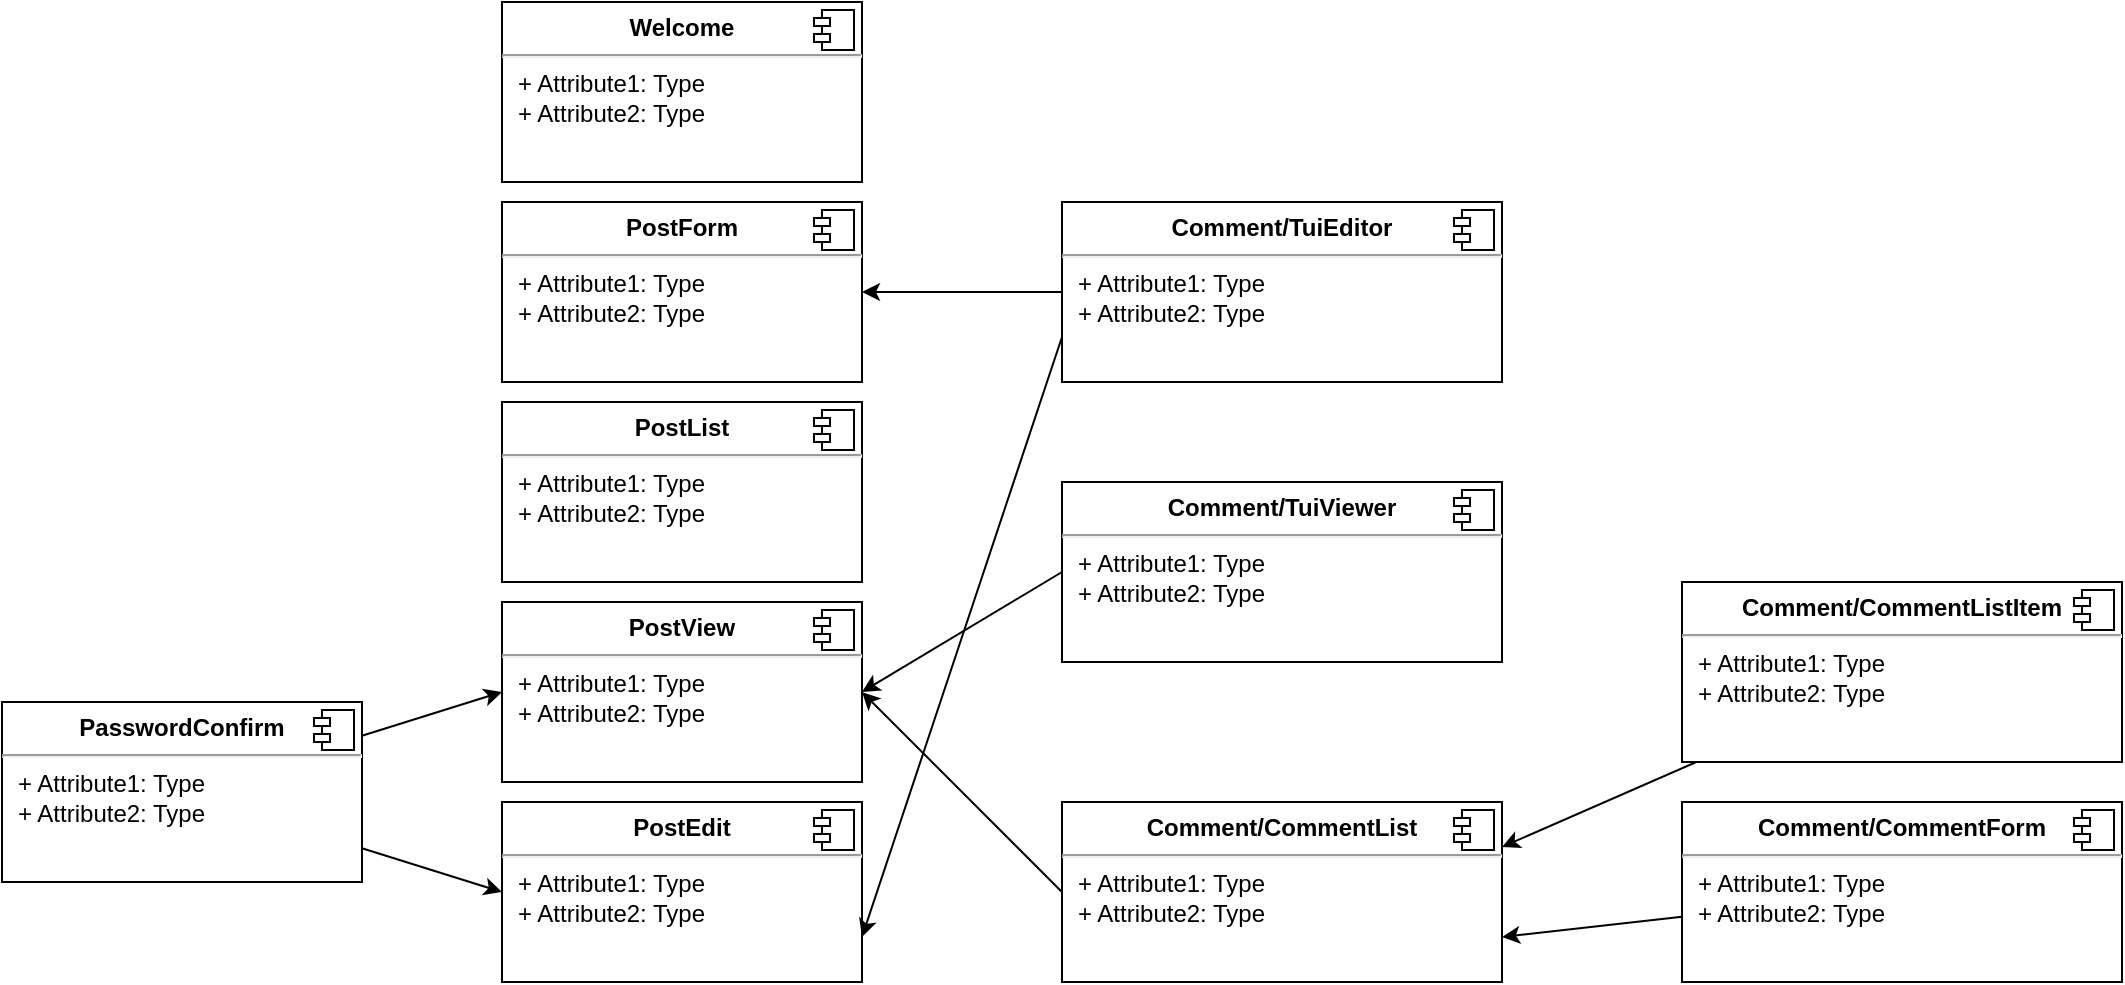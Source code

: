 <mxfile version="22.0.6" type="device">
  <diagram name="Page-1" id="5f0bae14-7c28-e335-631c-24af17079c00">
    <mxGraphModel dx="1366" dy="842" grid="0" gridSize="10" guides="1" tooltips="1" connect="1" arrows="1" fold="1" page="1" pageScale="1" pageWidth="1100" pageHeight="850" background="none" math="0" shadow="0">
      <root>
        <mxCell id="0" />
        <mxCell id="1" parent="0" />
        <mxCell id="1sqhGjA-Gwtv23IvC81j-1" value="&lt;p style=&quot;margin:0px;margin-top:6px;text-align:center;&quot;&gt;&lt;b&gt;Welcome&lt;/b&gt;&lt;/p&gt;&lt;hr&gt;&lt;p style=&quot;margin:0px;margin-left:8px;&quot;&gt;+ Attribute1: Type&lt;br&gt;+ Attribute2: Type&lt;/p&gt;" style="align=left;overflow=fill;html=1;dropTarget=0;whiteSpace=wrap;" vertex="1" parent="1">
          <mxGeometry x="260" y="100" width="180" height="90" as="geometry" />
        </mxCell>
        <mxCell id="1sqhGjA-Gwtv23IvC81j-2" value="" style="shape=component;jettyWidth=8;jettyHeight=4;" vertex="1" parent="1sqhGjA-Gwtv23IvC81j-1">
          <mxGeometry x="1" width="20" height="20" relative="1" as="geometry">
            <mxPoint x="-24" y="4" as="offset" />
          </mxGeometry>
        </mxCell>
        <mxCell id="1sqhGjA-Gwtv23IvC81j-3" value="&lt;p style=&quot;margin:0px;margin-top:6px;text-align:center;&quot;&gt;&lt;b&gt;PostForm&lt;/b&gt;&lt;/p&gt;&lt;hr&gt;&lt;p style=&quot;margin:0px;margin-left:8px;&quot;&gt;+ Attribute1: Type&lt;br&gt;+ Attribute2: Type&lt;/p&gt;" style="align=left;overflow=fill;html=1;dropTarget=0;whiteSpace=wrap;" vertex="1" parent="1">
          <mxGeometry x="260" y="200" width="180" height="90" as="geometry" />
        </mxCell>
        <mxCell id="1sqhGjA-Gwtv23IvC81j-4" value="" style="shape=component;jettyWidth=8;jettyHeight=4;" vertex="1" parent="1sqhGjA-Gwtv23IvC81j-3">
          <mxGeometry x="1" width="20" height="20" relative="1" as="geometry">
            <mxPoint x="-24" y="4" as="offset" />
          </mxGeometry>
        </mxCell>
        <mxCell id="1sqhGjA-Gwtv23IvC81j-5" value="&lt;p style=&quot;margin:0px;margin-top:6px;text-align:center;&quot;&gt;&lt;b&gt;PostList&lt;/b&gt;&lt;/p&gt;&lt;hr&gt;&lt;p style=&quot;margin:0px;margin-left:8px;&quot;&gt;+ Attribute1: Type&lt;br&gt;+ Attribute2: Type&lt;/p&gt;" style="align=left;overflow=fill;html=1;dropTarget=0;whiteSpace=wrap;" vertex="1" parent="1">
          <mxGeometry x="260" y="300" width="180" height="90" as="geometry" />
        </mxCell>
        <mxCell id="1sqhGjA-Gwtv23IvC81j-6" value="" style="shape=component;jettyWidth=8;jettyHeight=4;" vertex="1" parent="1sqhGjA-Gwtv23IvC81j-5">
          <mxGeometry x="1" width="20" height="20" relative="1" as="geometry">
            <mxPoint x="-24" y="4" as="offset" />
          </mxGeometry>
        </mxCell>
        <mxCell id="1sqhGjA-Gwtv23IvC81j-7" value="&lt;p style=&quot;margin:0px;margin-top:6px;text-align:center;&quot;&gt;&lt;b&gt;PostView&lt;/b&gt;&lt;/p&gt;&lt;hr&gt;&lt;p style=&quot;margin:0px;margin-left:8px;&quot;&gt;+ Attribute1: Type&lt;br&gt;+ Attribute2: Type&lt;/p&gt;" style="align=left;overflow=fill;html=1;dropTarget=0;whiteSpace=wrap;" vertex="1" parent="1">
          <mxGeometry x="260" y="400" width="180" height="90" as="geometry" />
        </mxCell>
        <mxCell id="1sqhGjA-Gwtv23IvC81j-8" value="" style="shape=component;jettyWidth=8;jettyHeight=4;" vertex="1" parent="1sqhGjA-Gwtv23IvC81j-7">
          <mxGeometry x="1" width="20" height="20" relative="1" as="geometry">
            <mxPoint x="-24" y="4" as="offset" />
          </mxGeometry>
        </mxCell>
        <mxCell id="1sqhGjA-Gwtv23IvC81j-9" value="&lt;p style=&quot;margin:0px;margin-top:6px;text-align:center;&quot;&gt;&lt;b&gt;PostEdit&lt;/b&gt;&lt;/p&gt;&lt;hr&gt;&lt;p style=&quot;margin:0px;margin-left:8px;&quot;&gt;+ Attribute1: Type&lt;br&gt;+ Attribute2: Type&lt;/p&gt;" style="align=left;overflow=fill;html=1;dropTarget=0;whiteSpace=wrap;" vertex="1" parent="1">
          <mxGeometry x="260" y="500" width="180" height="90" as="geometry" />
        </mxCell>
        <mxCell id="1sqhGjA-Gwtv23IvC81j-10" value="" style="shape=component;jettyWidth=8;jettyHeight=4;" vertex="1" parent="1sqhGjA-Gwtv23IvC81j-9">
          <mxGeometry x="1" width="20" height="20" relative="1" as="geometry">
            <mxPoint x="-24" y="4" as="offset" />
          </mxGeometry>
        </mxCell>
        <mxCell id="1sqhGjA-Gwtv23IvC81j-13" style="rounded=0;orthogonalLoop=1;jettySize=auto;html=1;entryX=0;entryY=0.5;entryDx=0;entryDy=0;" edge="1" parent="1" source="1sqhGjA-Gwtv23IvC81j-11" target="1sqhGjA-Gwtv23IvC81j-9">
          <mxGeometry relative="1" as="geometry">
            <mxPoint x="440" y="545" as="targetPoint" />
          </mxGeometry>
        </mxCell>
        <mxCell id="1sqhGjA-Gwtv23IvC81j-30" style="rounded=0;orthogonalLoop=1;jettySize=auto;html=1;entryX=0;entryY=0.5;entryDx=0;entryDy=0;" edge="1" parent="1" source="1sqhGjA-Gwtv23IvC81j-11" target="1sqhGjA-Gwtv23IvC81j-7">
          <mxGeometry relative="1" as="geometry" />
        </mxCell>
        <mxCell id="1sqhGjA-Gwtv23IvC81j-11" value="&lt;p style=&quot;margin:0px;margin-top:6px;text-align:center;&quot;&gt;&lt;b&gt;PasswordConfirm&lt;/b&gt;&lt;/p&gt;&lt;hr&gt;&lt;p style=&quot;margin:0px;margin-left:8px;&quot;&gt;+ Attribute1: Type&lt;br&gt;+ Attribute2: Type&lt;/p&gt;" style="align=left;overflow=fill;html=1;dropTarget=0;whiteSpace=wrap;" vertex="1" parent="1">
          <mxGeometry x="10" y="450" width="180" height="90" as="geometry" />
        </mxCell>
        <mxCell id="1sqhGjA-Gwtv23IvC81j-12" value="" style="shape=component;jettyWidth=8;jettyHeight=4;" vertex="1" parent="1sqhGjA-Gwtv23IvC81j-11">
          <mxGeometry x="1" width="20" height="20" relative="1" as="geometry">
            <mxPoint x="-24" y="4" as="offset" />
          </mxGeometry>
        </mxCell>
        <mxCell id="1sqhGjA-Gwtv23IvC81j-31" style="rounded=0;orthogonalLoop=1;jettySize=auto;html=1;entryX=1;entryY=0.5;entryDx=0;entryDy=0;exitX=0;exitY=0.5;exitDx=0;exitDy=0;" edge="1" parent="1" source="1sqhGjA-Gwtv23IvC81j-14" target="1sqhGjA-Gwtv23IvC81j-7">
          <mxGeometry relative="1" as="geometry" />
        </mxCell>
        <mxCell id="1sqhGjA-Gwtv23IvC81j-14" value="&lt;p style=&quot;margin:0px;margin-top:6px;text-align:center;&quot;&gt;&lt;b&gt;Comment/CommentList&lt;/b&gt;&lt;/p&gt;&lt;hr&gt;&lt;p style=&quot;margin:0px;margin-left:8px;&quot;&gt;+ Attribute1: Type&lt;br&gt;+ Attribute2: Type&lt;/p&gt;" style="align=left;overflow=fill;html=1;dropTarget=0;whiteSpace=wrap;" vertex="1" parent="1">
          <mxGeometry x="540" y="500" width="220" height="90" as="geometry" />
        </mxCell>
        <mxCell id="1sqhGjA-Gwtv23IvC81j-15" value="" style="shape=component;jettyWidth=8;jettyHeight=4;" vertex="1" parent="1sqhGjA-Gwtv23IvC81j-14">
          <mxGeometry x="1" width="20" height="20" relative="1" as="geometry">
            <mxPoint x="-24" y="4" as="offset" />
          </mxGeometry>
        </mxCell>
        <mxCell id="1sqhGjA-Gwtv23IvC81j-33" style="rounded=0;orthogonalLoop=1;jettySize=auto;html=1;entryX=1;entryY=0.75;entryDx=0;entryDy=0;exitX=0;exitY=0.75;exitDx=0;exitDy=0;" edge="1" parent="1" source="1sqhGjA-Gwtv23IvC81j-16" target="1sqhGjA-Gwtv23IvC81j-9">
          <mxGeometry relative="1" as="geometry" />
        </mxCell>
        <mxCell id="1sqhGjA-Gwtv23IvC81j-34" style="rounded=0;orthogonalLoop=1;jettySize=auto;html=1;entryX=1;entryY=0.5;entryDx=0;entryDy=0;" edge="1" parent="1" source="1sqhGjA-Gwtv23IvC81j-16" target="1sqhGjA-Gwtv23IvC81j-3">
          <mxGeometry relative="1" as="geometry" />
        </mxCell>
        <mxCell id="1sqhGjA-Gwtv23IvC81j-16" value="&lt;p style=&quot;margin:0px;margin-top:6px;text-align:center;&quot;&gt;&lt;b&gt;Comment/TuiEditor&lt;/b&gt;&lt;/p&gt;&lt;hr&gt;&lt;p style=&quot;margin:0px;margin-left:8px;&quot;&gt;+ Attribute1: Type&lt;br&gt;+ Attribute2: Type&lt;/p&gt;" style="align=left;overflow=fill;html=1;dropTarget=0;whiteSpace=wrap;" vertex="1" parent="1">
          <mxGeometry x="540" y="200" width="220" height="90" as="geometry" />
        </mxCell>
        <mxCell id="1sqhGjA-Gwtv23IvC81j-17" value="" style="shape=component;jettyWidth=8;jettyHeight=4;" vertex="1" parent="1sqhGjA-Gwtv23IvC81j-16">
          <mxGeometry x="1" width="20" height="20" relative="1" as="geometry">
            <mxPoint x="-24" y="4" as="offset" />
          </mxGeometry>
        </mxCell>
        <mxCell id="1sqhGjA-Gwtv23IvC81j-32" style="rounded=0;orthogonalLoop=1;jettySize=auto;html=1;entryX=1;entryY=0.5;entryDx=0;entryDy=0;exitX=0;exitY=0.5;exitDx=0;exitDy=0;" edge="1" parent="1" source="1sqhGjA-Gwtv23IvC81j-18" target="1sqhGjA-Gwtv23IvC81j-7">
          <mxGeometry relative="1" as="geometry" />
        </mxCell>
        <mxCell id="1sqhGjA-Gwtv23IvC81j-18" value="&lt;p style=&quot;margin:0px;margin-top:6px;text-align:center;&quot;&gt;&lt;b&gt;Comment/TuiViewer&lt;/b&gt;&lt;/p&gt;&lt;hr&gt;&lt;p style=&quot;margin:0px;margin-left:8px;&quot;&gt;+ Attribute1: Type&lt;br&gt;+ Attribute2: Type&lt;/p&gt;" style="align=left;overflow=fill;html=1;dropTarget=0;whiteSpace=wrap;" vertex="1" parent="1">
          <mxGeometry x="540" y="340" width="220" height="90" as="geometry" />
        </mxCell>
        <mxCell id="1sqhGjA-Gwtv23IvC81j-19" value="" style="shape=component;jettyWidth=8;jettyHeight=4;" vertex="1" parent="1sqhGjA-Gwtv23IvC81j-18">
          <mxGeometry x="1" width="20" height="20" relative="1" as="geometry">
            <mxPoint x="-24" y="4" as="offset" />
          </mxGeometry>
        </mxCell>
        <mxCell id="1sqhGjA-Gwtv23IvC81j-29" value="" style="rounded=0;orthogonalLoop=1;jettySize=auto;html=1;entryX=1;entryY=0.75;entryDx=0;entryDy=0;" edge="1" parent="1" source="1sqhGjA-Gwtv23IvC81j-20" target="1sqhGjA-Gwtv23IvC81j-14">
          <mxGeometry relative="1" as="geometry" />
        </mxCell>
        <mxCell id="1sqhGjA-Gwtv23IvC81j-20" value="&lt;p style=&quot;margin:0px;margin-top:6px;text-align:center;&quot;&gt;&lt;b&gt;Comment/CommentForm&lt;/b&gt;&lt;/p&gt;&lt;hr&gt;&lt;p style=&quot;margin:0px;margin-left:8px;&quot;&gt;+ Attribute1: Type&lt;br&gt;+ Attribute2: Type&lt;/p&gt;" style="align=left;overflow=fill;html=1;dropTarget=0;whiteSpace=wrap;" vertex="1" parent="1">
          <mxGeometry x="850" y="500" width="220" height="90" as="geometry" />
        </mxCell>
        <mxCell id="1sqhGjA-Gwtv23IvC81j-21" value="" style="shape=component;jettyWidth=8;jettyHeight=4;" vertex="1" parent="1sqhGjA-Gwtv23IvC81j-20">
          <mxGeometry x="1" width="20" height="20" relative="1" as="geometry">
            <mxPoint x="-24" y="4" as="offset" />
          </mxGeometry>
        </mxCell>
        <mxCell id="1sqhGjA-Gwtv23IvC81j-25" value="" style="rounded=0;orthogonalLoop=1;jettySize=auto;html=1;entryX=1;entryY=0.25;entryDx=0;entryDy=0;" edge="1" parent="1" source="1sqhGjA-Gwtv23IvC81j-22" target="1sqhGjA-Gwtv23IvC81j-14">
          <mxGeometry relative="1" as="geometry" />
        </mxCell>
        <mxCell id="1sqhGjA-Gwtv23IvC81j-22" value="&lt;p style=&quot;margin:0px;margin-top:6px;text-align:center;&quot;&gt;&lt;b&gt;Comment/CommentListItem&lt;/b&gt;&lt;/p&gt;&lt;hr&gt;&lt;p style=&quot;margin:0px;margin-left:8px;&quot;&gt;+ Attribute1: Type&lt;br&gt;+ Attribute2: Type&lt;/p&gt;" style="align=left;overflow=fill;html=1;dropTarget=0;whiteSpace=wrap;" vertex="1" parent="1">
          <mxGeometry x="850" y="390" width="220" height="90" as="geometry" />
        </mxCell>
        <mxCell id="1sqhGjA-Gwtv23IvC81j-23" value="" style="shape=component;jettyWidth=8;jettyHeight=4;" vertex="1" parent="1sqhGjA-Gwtv23IvC81j-22">
          <mxGeometry x="1" width="20" height="20" relative="1" as="geometry">
            <mxPoint x="-24" y="4" as="offset" />
          </mxGeometry>
        </mxCell>
      </root>
    </mxGraphModel>
  </diagram>
</mxfile>
